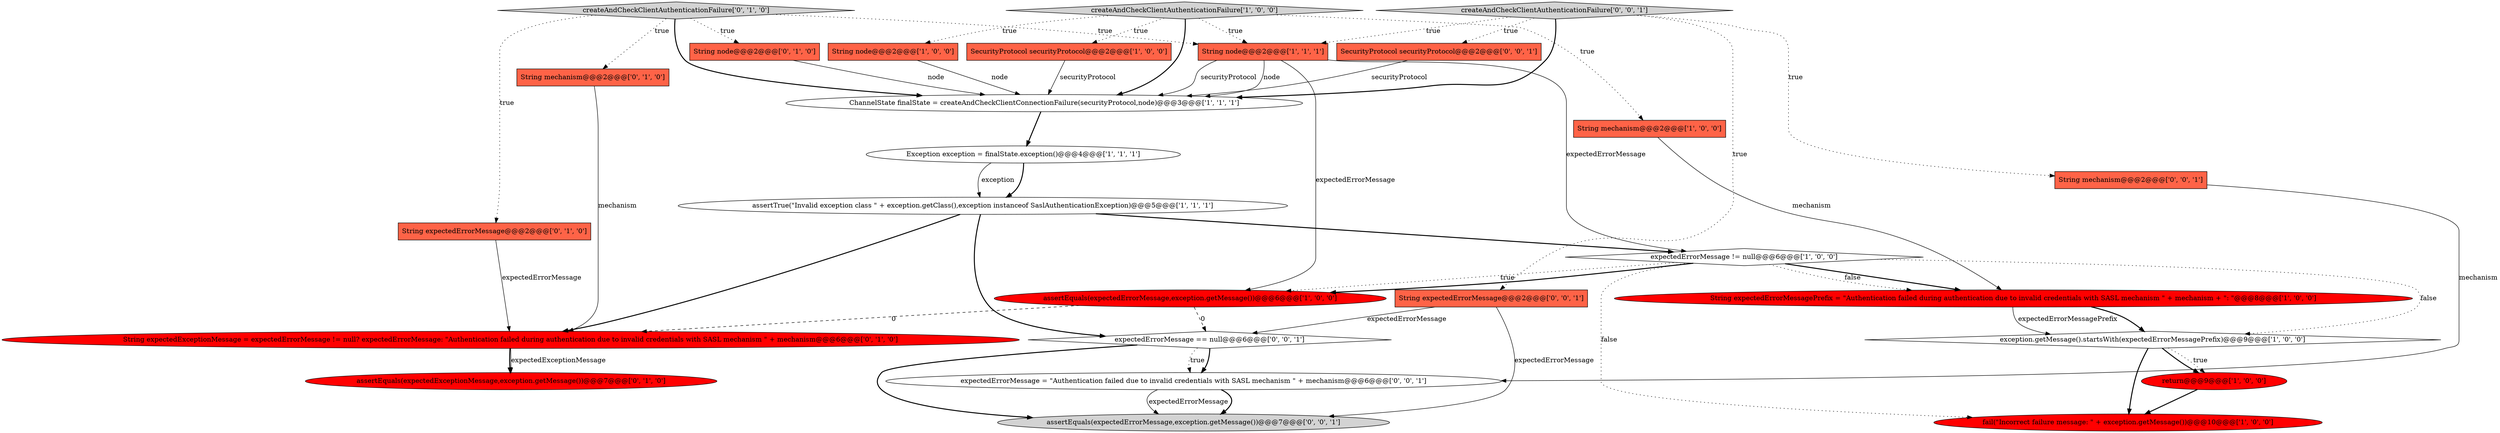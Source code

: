 digraph {
9 [style = filled, label = "fail(\"Incorrect failure message: \" + exception.getMessage())@@@10@@@['1', '0', '0']", fillcolor = red, shape = ellipse image = "AAA1AAABBB1BBB"];
25 [style = filled, label = "assertEquals(expectedErrorMessage,exception.getMessage())@@@7@@@['0', '0', '1']", fillcolor = lightgray, shape = ellipse image = "AAA0AAABBB3BBB"];
12 [style = filled, label = "assertEquals(expectedErrorMessage,exception.getMessage())@@@6@@@['1', '0', '0']", fillcolor = red, shape = ellipse image = "AAA1AAABBB1BBB"];
18 [style = filled, label = "assertEquals(expectedExceptionMessage,exception.getMessage())@@@7@@@['0', '1', '0']", fillcolor = red, shape = ellipse image = "AAA1AAABBB2BBB"];
5 [style = filled, label = "return@@@9@@@['1', '0', '0']", fillcolor = red, shape = ellipse image = "AAA1AAABBB1BBB"];
16 [style = filled, label = "String node@@@2@@@['0', '1', '0']", fillcolor = tomato, shape = box image = "AAA0AAABBB2BBB"];
1 [style = filled, label = "Exception exception = finalState.exception()@@@4@@@['1', '1', '1']", fillcolor = white, shape = ellipse image = "AAA0AAABBB1BBB"];
19 [style = filled, label = "String expectedExceptionMessage = expectedErrorMessage != null? expectedErrorMessage: \"Authentication failed during authentication due to invalid credentials with SASL mechanism \" + mechanism@@@6@@@['0', '1', '0']", fillcolor = red, shape = ellipse image = "AAA1AAABBB2BBB"];
8 [style = filled, label = "String node@@@2@@@['1', '0', '0']", fillcolor = tomato, shape = box image = "AAA0AAABBB1BBB"];
13 [style = filled, label = "String node@@@2@@@['1', '1', '1']", fillcolor = tomato, shape = box image = "AAA0AAABBB1BBB"];
0 [style = filled, label = "SecurityProtocol securityProtocol@@@2@@@['1', '0', '0']", fillcolor = tomato, shape = box image = "AAA0AAABBB1BBB"];
17 [style = filled, label = "String mechanism@@@2@@@['0', '1', '0']", fillcolor = tomato, shape = box image = "AAA0AAABBB2BBB"];
23 [style = filled, label = "String expectedErrorMessage@@@2@@@['0', '0', '1']", fillcolor = tomato, shape = box image = "AAA0AAABBB3BBB"];
2 [style = filled, label = "exception.getMessage().startsWith(expectedErrorMessagePrefix)@@@9@@@['1', '0', '0']", fillcolor = white, shape = diamond image = "AAA0AAABBB1BBB"];
24 [style = filled, label = "SecurityProtocol securityProtocol@@@2@@@['0', '0', '1']", fillcolor = tomato, shape = box image = "AAA0AAABBB3BBB"];
10 [style = filled, label = "expectedErrorMessage != null@@@6@@@['1', '0', '0']", fillcolor = white, shape = diamond image = "AAA0AAABBB1BBB"];
3 [style = filled, label = "ChannelState finalState = createAndCheckClientConnectionFailure(securityProtocol,node)@@@3@@@['1', '1', '1']", fillcolor = white, shape = ellipse image = "AAA0AAABBB1BBB"];
21 [style = filled, label = "expectedErrorMessage = \"Authentication failed due to invalid credentials with SASL mechanism \" + mechanism@@@6@@@['0', '0', '1']", fillcolor = white, shape = ellipse image = "AAA0AAABBB3BBB"];
4 [style = filled, label = "String expectedErrorMessagePrefix = \"Authentication failed during authentication due to invalid credentials with SASL mechanism \" + mechanism + \": \"@@@8@@@['1', '0', '0']", fillcolor = red, shape = ellipse image = "AAA1AAABBB1BBB"];
26 [style = filled, label = "expectedErrorMessage == null@@@6@@@['0', '0', '1']", fillcolor = white, shape = diamond image = "AAA0AAABBB3BBB"];
22 [style = filled, label = "createAndCheckClientAuthenticationFailure['0', '0', '1']", fillcolor = lightgray, shape = diamond image = "AAA0AAABBB3BBB"];
14 [style = filled, label = "createAndCheckClientAuthenticationFailure['0', '1', '0']", fillcolor = lightgray, shape = diamond image = "AAA0AAABBB2BBB"];
15 [style = filled, label = "String expectedErrorMessage@@@2@@@['0', '1', '0']", fillcolor = tomato, shape = box image = "AAA0AAABBB2BBB"];
20 [style = filled, label = "String mechanism@@@2@@@['0', '0', '1']", fillcolor = tomato, shape = box image = "AAA0AAABBB3BBB"];
6 [style = filled, label = "String mechanism@@@2@@@['1', '0', '0']", fillcolor = tomato, shape = box image = "AAA0AAABBB1BBB"];
11 [style = filled, label = "assertTrue(\"Invalid exception class \" + exception.getClass(),exception instanceof SaslAuthenticationException)@@@5@@@['1', '1', '1']", fillcolor = white, shape = ellipse image = "AAA0AAABBB1BBB"];
7 [style = filled, label = "createAndCheckClientAuthenticationFailure['1', '0', '0']", fillcolor = lightgray, shape = diamond image = "AAA0AAABBB1BBB"];
14->3 [style = bold, label=""];
0->3 [style = solid, label="securityProtocol"];
7->6 [style = dotted, label="true"];
19->18 [style = bold, label=""];
10->12 [style = dotted, label="true"];
15->19 [style = solid, label="expectedErrorMessage"];
6->4 [style = solid, label="mechanism"];
13->3 [style = solid, label="securityProtocol"];
16->3 [style = solid, label="node"];
3->1 [style = bold, label=""];
5->9 [style = bold, label=""];
22->23 [style = dotted, label="true"];
7->13 [style = dotted, label="true"];
26->25 [style = bold, label=""];
10->2 [style = dotted, label="false"];
4->2 [style = bold, label=""];
2->9 [style = bold, label=""];
21->25 [style = bold, label=""];
22->24 [style = dotted, label="true"];
11->19 [style = bold, label=""];
7->0 [style = dotted, label="true"];
24->3 [style = solid, label="securityProtocol"];
4->2 [style = solid, label="expectedErrorMessagePrefix"];
7->3 [style = bold, label=""];
14->13 [style = dotted, label="true"];
1->11 [style = bold, label=""];
23->26 [style = solid, label="expectedErrorMessage"];
1->11 [style = solid, label="exception"];
17->19 [style = solid, label="mechanism"];
26->21 [style = bold, label=""];
22->3 [style = bold, label=""];
14->16 [style = dotted, label="true"];
14->17 [style = dotted, label="true"];
11->26 [style = bold, label=""];
14->15 [style = dotted, label="true"];
12->26 [style = dashed, label="0"];
22->20 [style = dotted, label="true"];
12->19 [style = dashed, label="0"];
11->10 [style = bold, label=""];
10->12 [style = bold, label=""];
26->21 [style = dotted, label="true"];
13->10 [style = solid, label="expectedErrorMessage"];
22->13 [style = dotted, label="true"];
13->3 [style = solid, label="node"];
10->4 [style = bold, label=""];
23->25 [style = solid, label="expectedErrorMessage"];
10->4 [style = dotted, label="false"];
10->9 [style = dotted, label="false"];
21->25 [style = solid, label="expectedErrorMessage"];
2->5 [style = dotted, label="true"];
7->8 [style = dotted, label="true"];
13->12 [style = solid, label="expectedErrorMessage"];
20->21 [style = solid, label="mechanism"];
19->18 [style = solid, label="expectedExceptionMessage"];
8->3 [style = solid, label="node"];
2->5 [style = bold, label=""];
}
